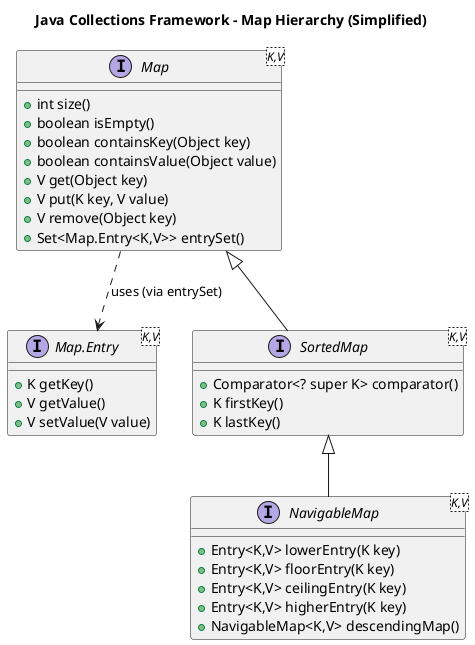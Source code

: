 @startuml JCF_Map

title Java Collections Framework - Map Hierarchy (Simplified)

' -- Map接口 --
interface "Map<K,V>" as Map {
  +int size()
  +boolean isEmpty()
  +boolean containsKey(Object key)
  +boolean containsValue(Object value)
  +V get(Object key)
  +V put(K key, V value)
  +V remove(Object key)
  +Set<Map.Entry<K,V>> entrySet()
}

' -- Map.Entry内部接口 --
interface "Map.Entry<K,V>" as MapEntry {
  +K getKey()
  +V getValue()
  +V setValue(V value)
}

' 用依赖关系(虚线箭头)来表示Map对Map.Entry的使用
Map ..> MapEntry : uses (via entrySet)

' -- SortedMap接口 --
interface "SortedMap<K,V>" as SortedMap {
  +Comparator<? super K> comparator()
  +K firstKey()
  +K lastKey()
}
Map <|-- SortedMap

' -- NavigableMap接口 --
interface "NavigableMap<K,V>" as NavigableMap {
  +Entry<K,V> lowerEntry(K key)
  +Entry<K,V> floorEntry(K key)
  +Entry<K,V> ceilingEntry(K key)
  +Entry<K,V> higherEntry(K key)
  +NavigableMap<K,V> descendingMap()
}
SortedMap <|-- NavigableMap

@enduml
